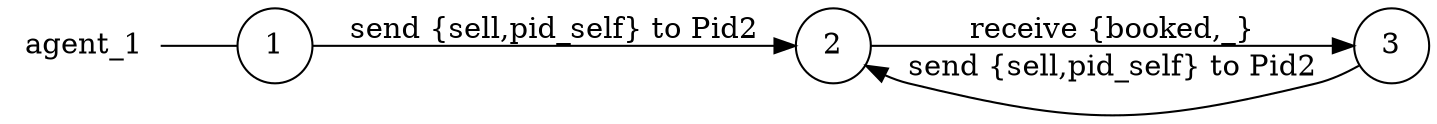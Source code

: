 digraph agent_1 {
	rankdir="LR";
	n_0 [label="agent_1", shape="plaintext"];
	n_1 [id="1", shape=circle, label="1"];
	n_0 -> n_1 [arrowhead=none];
	n_2 [id="2", shape=circle, label="2"];
	n_3 [id="3", shape=circle, label="3"];

	n_3 -> n_2 [id="[$e|2]", label="send {sell,pid_self} to Pid2"];
	n_2 -> n_3 [id="[$e|1]", label="receive {booked,_}"];
	n_1 -> n_2 [id="[$e|0]", label="send {sell,pid_self} to Pid2"];
}
